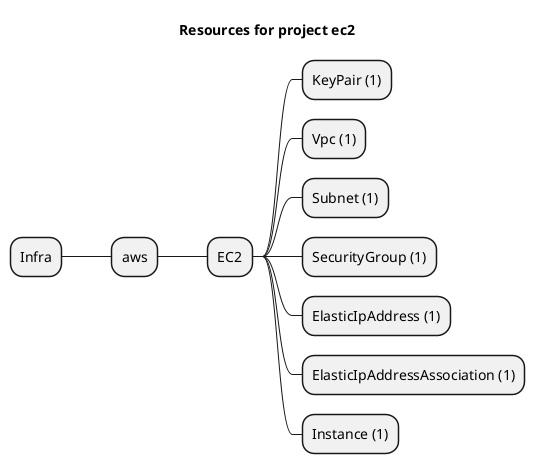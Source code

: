 @startmindmap
title Resources for project ec2
skinparam monochrome true
+ Infra
++ aws
+++ EC2
++++ KeyPair (1)
++++ Vpc (1)
++++ Subnet (1)
++++ SecurityGroup (1)
++++ ElasticIpAddress (1)
++++ ElasticIpAddressAssociation (1)
++++ Instance (1)
@endmindmap